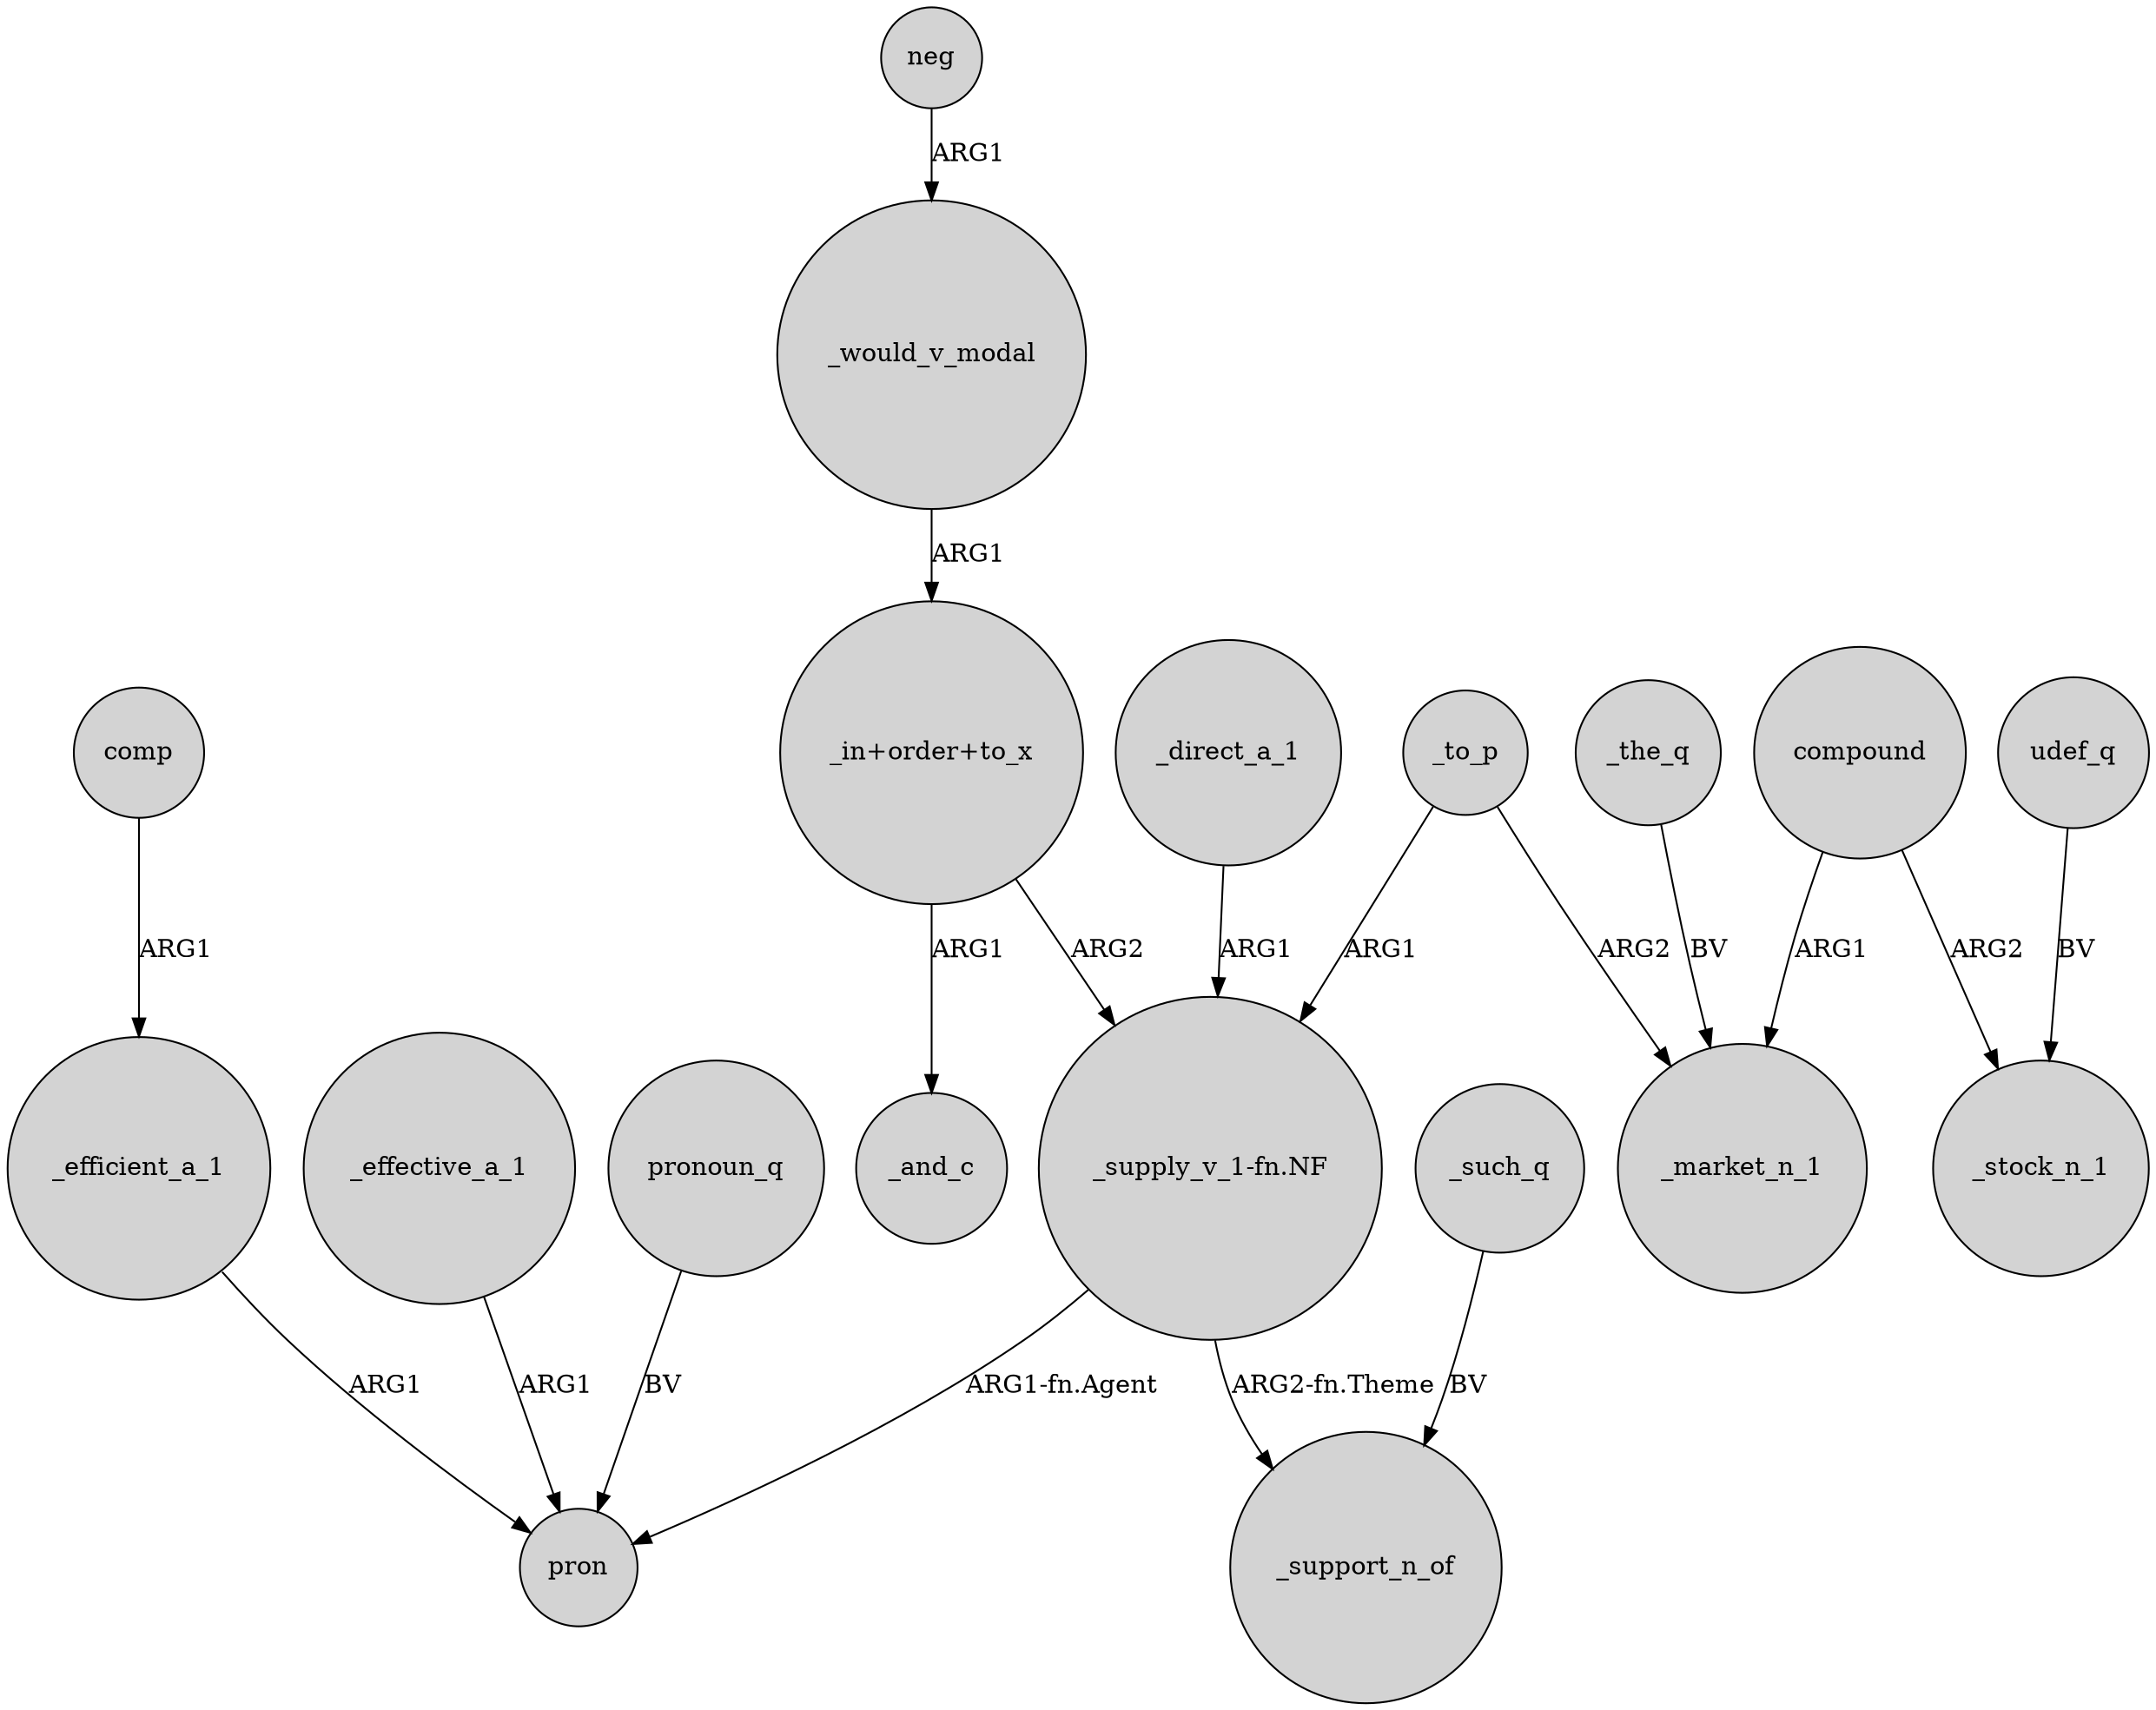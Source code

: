 digraph {
	node [shape=circle style=filled]
	_would_v_modal -> "_in+order+to_x" [label=ARG1]
	"_supply_v_1-fn.NF" -> pron [label="ARG1-fn.Agent"]
	_effective_a_1 -> pron [label=ARG1]
	comp -> _efficient_a_1 [label=ARG1]
	_efficient_a_1 -> pron [label=ARG1]
	neg -> _would_v_modal [label=ARG1]
	udef_q -> _stock_n_1 [label=BV]
	_direct_a_1 -> "_supply_v_1-fn.NF" [label=ARG1]
	compound -> _market_n_1 [label=ARG1]
	_such_q -> _support_n_of [label=BV]
	_the_q -> _market_n_1 [label=BV]
	"_in+order+to_x" -> "_supply_v_1-fn.NF" [label=ARG2]
	"_supply_v_1-fn.NF" -> _support_n_of [label="ARG2-fn.Theme"]
	_to_p -> "_supply_v_1-fn.NF" [label=ARG1]
	"_in+order+to_x" -> _and_c [label=ARG1]
	compound -> _stock_n_1 [label=ARG2]
	_to_p -> _market_n_1 [label=ARG2]
	pronoun_q -> pron [label=BV]
}
